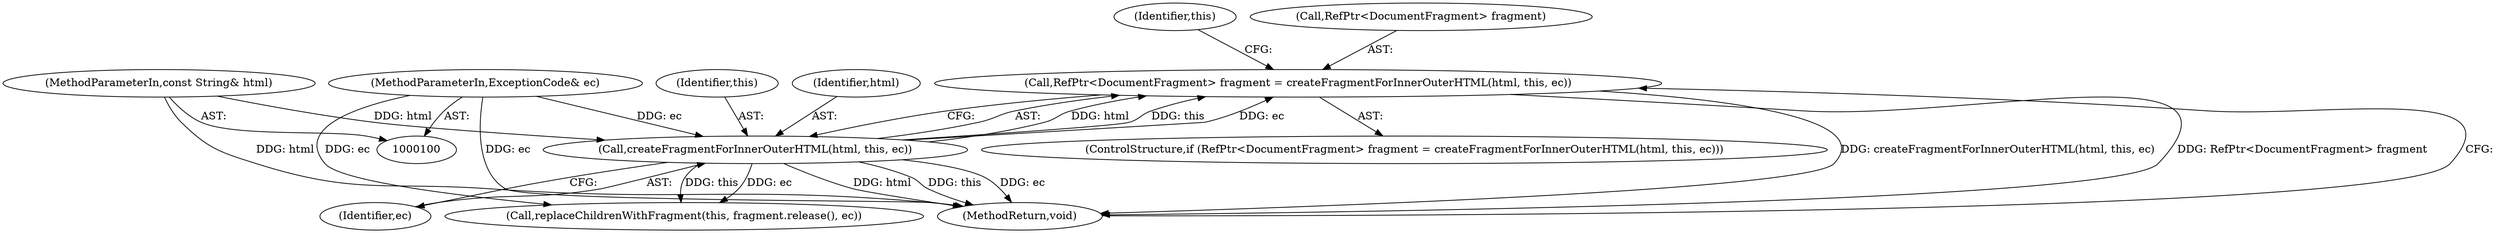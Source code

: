 digraph "0_Chrome_73edae623529f04c668268de49d00324b96166a2_6@API" {
"1000105" [label="(Call,RefPtr<DocumentFragment> fragment = createFragmentForInnerOuterHTML(html, this, ec))"];
"1000111" [label="(Call,createFragmentForInnerOuterHTML(html, this, ec))"];
"1000101" [label="(MethodParameterIn,const String& html)"];
"1000102" [label="(MethodParameterIn,ExceptionCode& ec)"];
"1000114" [label="(Identifier,ec)"];
"1000101" [label="(MethodParameterIn,const String& html)"];
"1000113" [label="(Identifier,this)"];
"1000104" [label="(ControlStructure,if (RefPtr<DocumentFragment> fragment = createFragmentForInnerOuterHTML(html, this, ec)))"];
"1000119" [label="(MethodReturn,void)"];
"1000105" [label="(Call,RefPtr<DocumentFragment> fragment = createFragmentForInnerOuterHTML(html, this, ec))"];
"1000111" [label="(Call,createFragmentForInnerOuterHTML(html, this, ec))"];
"1000102" [label="(MethodParameterIn,ExceptionCode& ec)"];
"1000115" [label="(Call,replaceChildrenWithFragment(this, fragment.release(), ec))"];
"1000116" [label="(Identifier,this)"];
"1000106" [label="(Call,RefPtr<DocumentFragment> fragment)"];
"1000112" [label="(Identifier,html)"];
"1000105" -> "1000104"  [label="AST: "];
"1000105" -> "1000111"  [label="CFG: "];
"1000106" -> "1000105"  [label="AST: "];
"1000111" -> "1000105"  [label="AST: "];
"1000116" -> "1000105"  [label="CFG: "];
"1000119" -> "1000105"  [label="CFG: "];
"1000105" -> "1000119"  [label="DDG: createFragmentForInnerOuterHTML(html, this, ec)"];
"1000105" -> "1000119"  [label="DDG: RefPtr<DocumentFragment> fragment"];
"1000111" -> "1000105"  [label="DDG: html"];
"1000111" -> "1000105"  [label="DDG: this"];
"1000111" -> "1000105"  [label="DDG: ec"];
"1000111" -> "1000114"  [label="CFG: "];
"1000112" -> "1000111"  [label="AST: "];
"1000113" -> "1000111"  [label="AST: "];
"1000114" -> "1000111"  [label="AST: "];
"1000111" -> "1000119"  [label="DDG: ec"];
"1000111" -> "1000119"  [label="DDG: html"];
"1000111" -> "1000119"  [label="DDG: this"];
"1000101" -> "1000111"  [label="DDG: html"];
"1000102" -> "1000111"  [label="DDG: ec"];
"1000111" -> "1000115"  [label="DDG: this"];
"1000111" -> "1000115"  [label="DDG: ec"];
"1000101" -> "1000100"  [label="AST: "];
"1000101" -> "1000119"  [label="DDG: html"];
"1000102" -> "1000100"  [label="AST: "];
"1000102" -> "1000119"  [label="DDG: ec"];
"1000102" -> "1000115"  [label="DDG: ec"];
}

